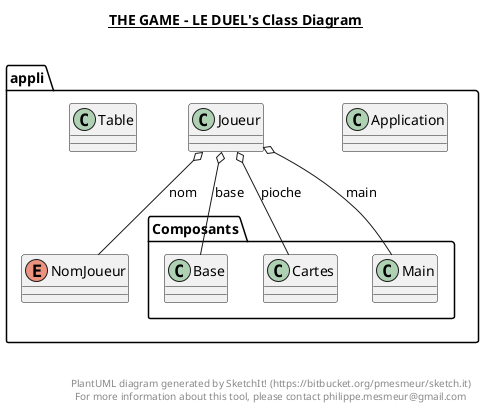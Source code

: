 @startuml

title __THE GAME - LE DUEL's Class Diagram__\n

  namespace appli {
    class appli.Application {
    }
  }
  

  namespace appli {
    namespace Composants {
      class appli.Composants.Base {
      }
    }
  }
  

  namespace appli {
    namespace Composants {
      class appli.Composants.Cartes {
      }
    }
  }
  

  namespace appli {
    namespace Composants {
      class appli.Composants.Main {
      }
    }
  }
  

  namespace appli {
    class appli.Joueur {
    }
  }
  

  namespace appli {
    enum NomJoueur {
    }
  }
  

  namespace appli {
    class appli.Table {
    }
  }
  

  appli.Joueur o-- appli.Composants.Base : base
  appli.Joueur o-- appli.Composants.Main : main
  appli.Joueur o-- appli.NomJoueur : nom
  appli.Joueur o-- appli.Composants.Cartes : pioche


right footer


PlantUML diagram generated by SketchIt! (https://bitbucket.org/pmesmeur/sketch.it)
For more information about this tool, please contact philippe.mesmeur@gmail.com
endfooter

@enduml
